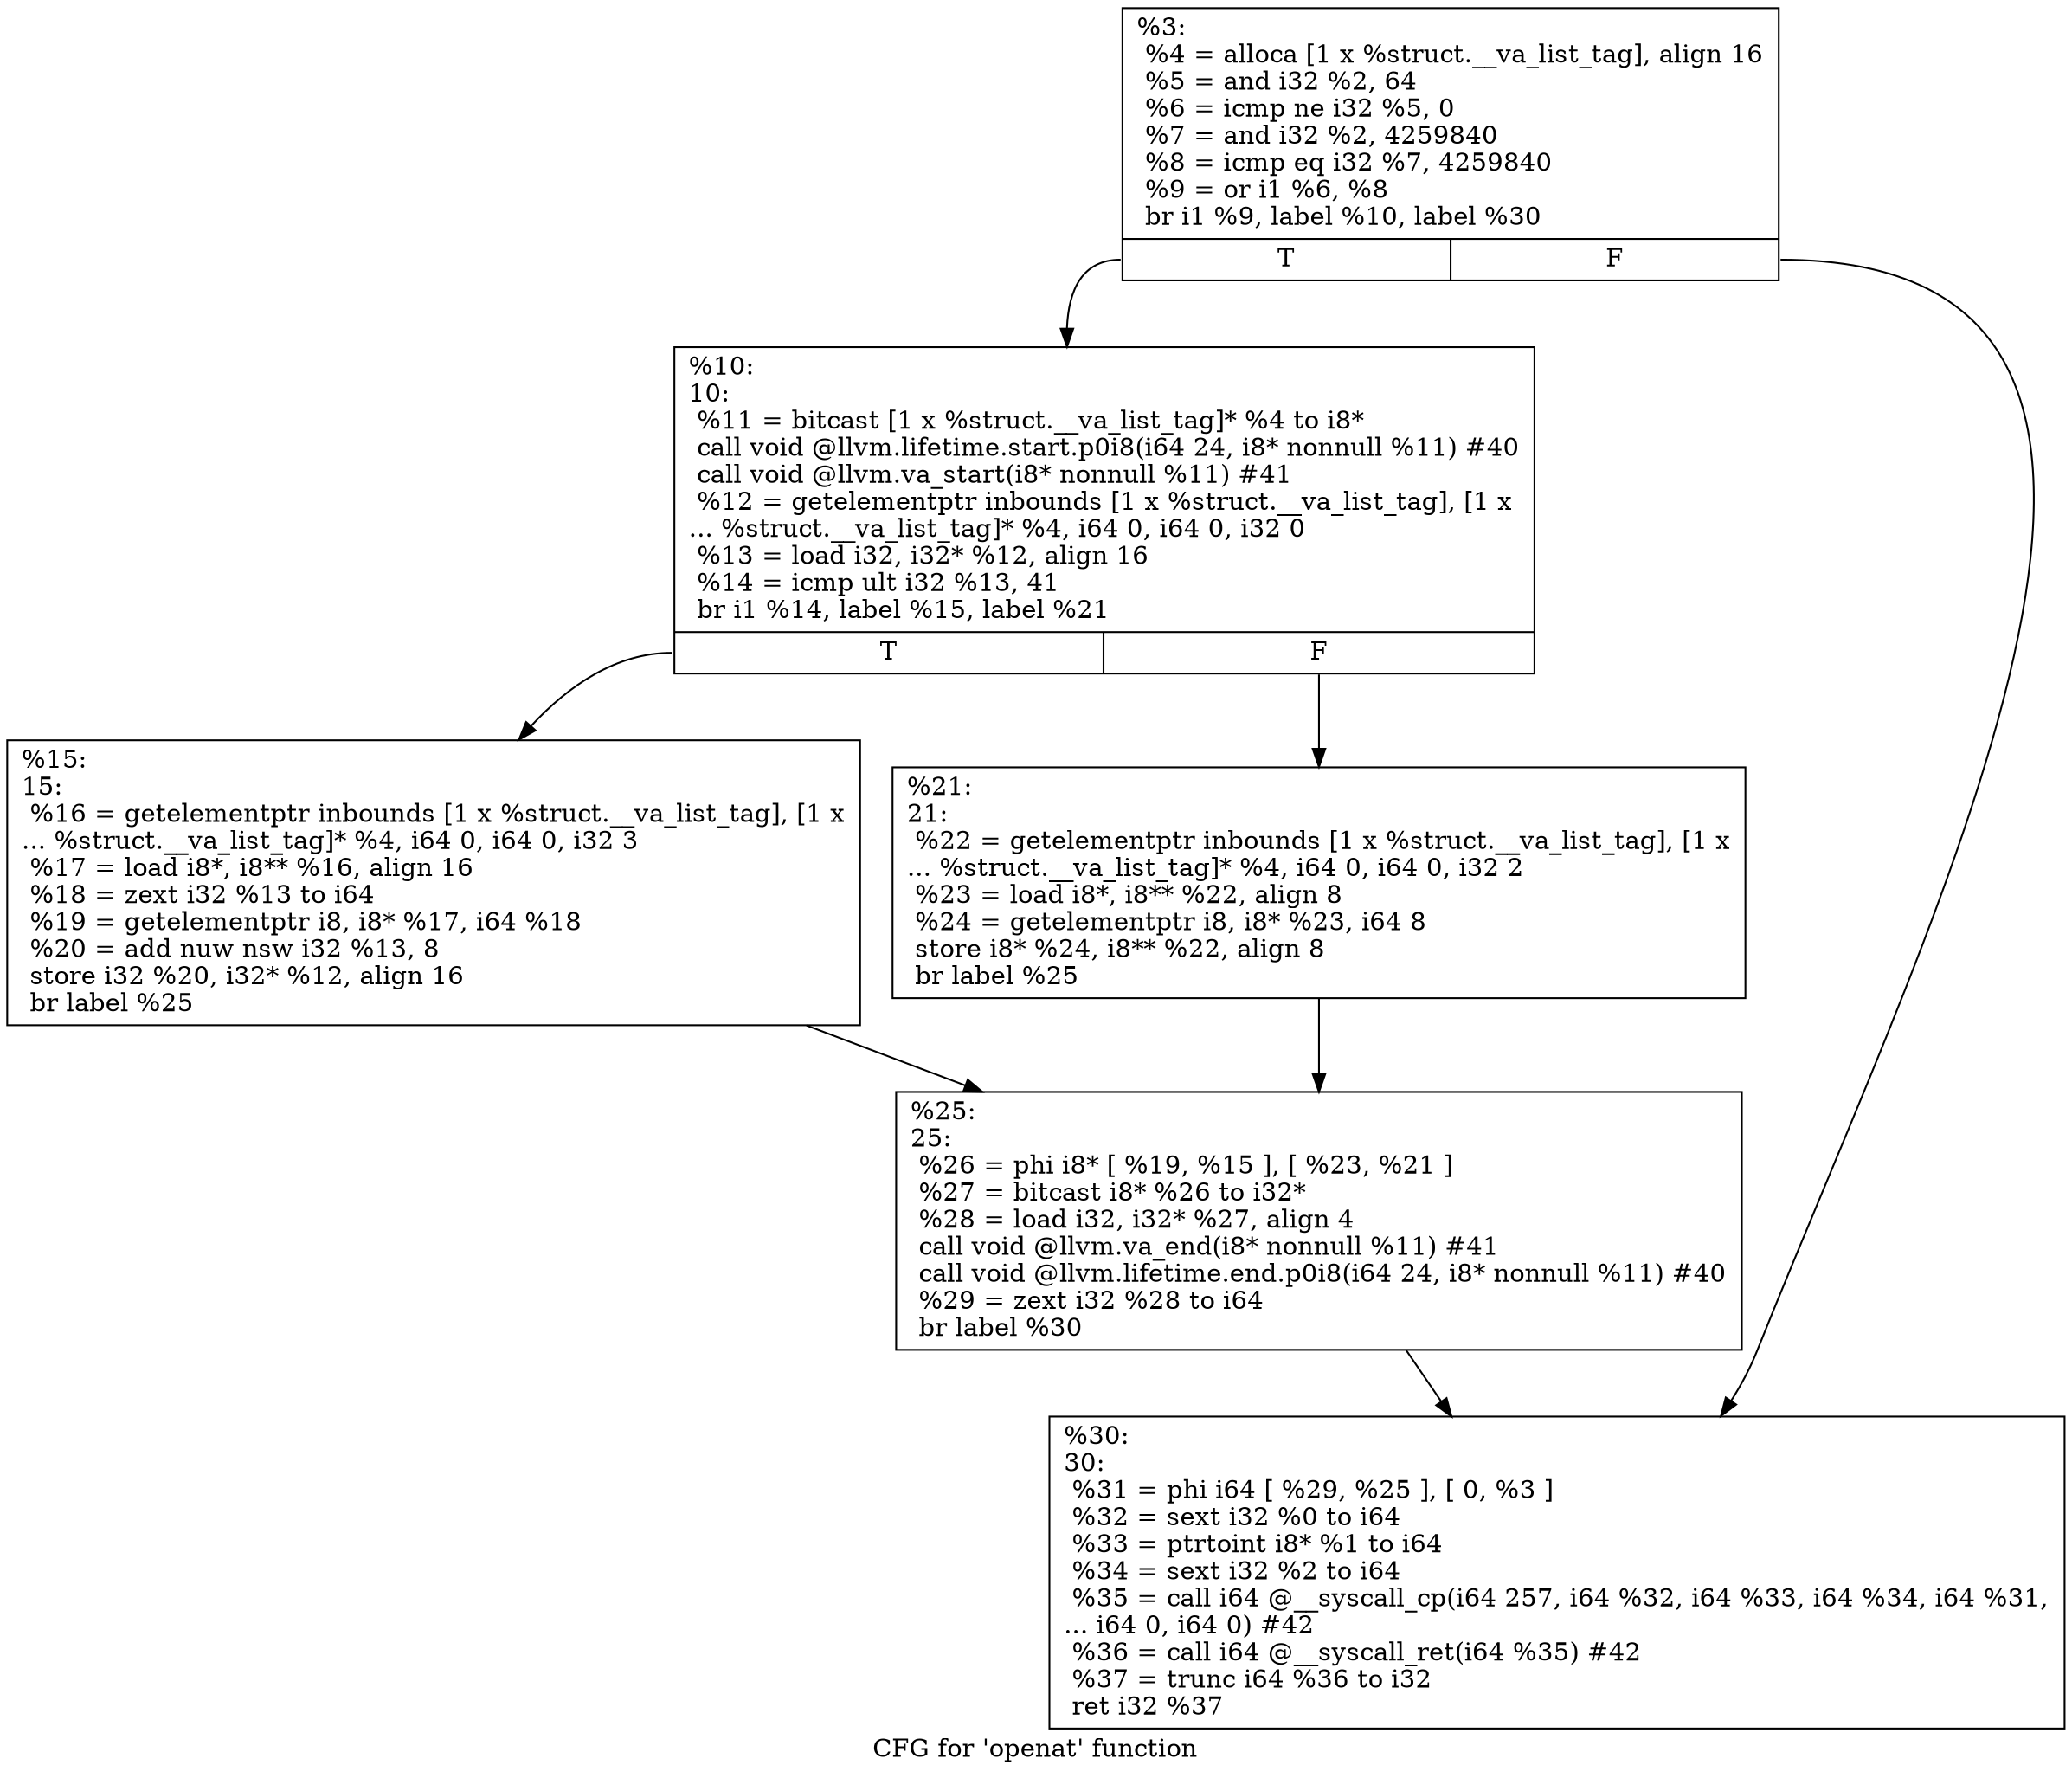 digraph "CFG for 'openat' function" {
	label="CFG for 'openat' function";

	Node0x1d7f9a0 [shape=record,label="{%3:\l  %4 = alloca [1 x %struct.__va_list_tag], align 16\l  %5 = and i32 %2, 64\l  %6 = icmp ne i32 %5, 0\l  %7 = and i32 %2, 4259840\l  %8 = icmp eq i32 %7, 4259840\l  %9 = or i1 %6, %8\l  br i1 %9, label %10, label %30\l|{<s0>T|<s1>F}}"];
	Node0x1d7f9a0:s0 -> Node0x1d7fab0;
	Node0x1d7f9a0:s1 -> Node0x1d7fbf0;
	Node0x1d7fab0 [shape=record,label="{%10:\l10:                                               \l  %11 = bitcast [1 x %struct.__va_list_tag]* %4 to i8*\l  call void @llvm.lifetime.start.p0i8(i64 24, i8* nonnull %11) #40\l  call void @llvm.va_start(i8* nonnull %11) #41\l  %12 = getelementptr inbounds [1 x %struct.__va_list_tag], [1 x\l... %struct.__va_list_tag]* %4, i64 0, i64 0, i32 0\l  %13 = load i32, i32* %12, align 16\l  %14 = icmp ult i32 %13, 41\l  br i1 %14, label %15, label %21\l|{<s0>T|<s1>F}}"];
	Node0x1d7fab0:s0 -> Node0x1d7fb00;
	Node0x1d7fab0:s1 -> Node0x1d7fb50;
	Node0x1d7fb00 [shape=record,label="{%15:\l15:                                               \l  %16 = getelementptr inbounds [1 x %struct.__va_list_tag], [1 x\l... %struct.__va_list_tag]* %4, i64 0, i64 0, i32 3\l  %17 = load i8*, i8** %16, align 16\l  %18 = zext i32 %13 to i64\l  %19 = getelementptr i8, i8* %17, i64 %18\l  %20 = add nuw nsw i32 %13, 8\l  store i32 %20, i32* %12, align 16\l  br label %25\l}"];
	Node0x1d7fb00 -> Node0x1d7fba0;
	Node0x1d7fb50 [shape=record,label="{%21:\l21:                                               \l  %22 = getelementptr inbounds [1 x %struct.__va_list_tag], [1 x\l... %struct.__va_list_tag]* %4, i64 0, i64 0, i32 2\l  %23 = load i8*, i8** %22, align 8\l  %24 = getelementptr i8, i8* %23, i64 8\l  store i8* %24, i8** %22, align 8\l  br label %25\l}"];
	Node0x1d7fb50 -> Node0x1d7fba0;
	Node0x1d7fba0 [shape=record,label="{%25:\l25:                                               \l  %26 = phi i8* [ %19, %15 ], [ %23, %21 ]\l  %27 = bitcast i8* %26 to i32*\l  %28 = load i32, i32* %27, align 4\l  call void @llvm.va_end(i8* nonnull %11) #41\l  call void @llvm.lifetime.end.p0i8(i64 24, i8* nonnull %11) #40\l  %29 = zext i32 %28 to i64\l  br label %30\l}"];
	Node0x1d7fba0 -> Node0x1d7fbf0;
	Node0x1d7fbf0 [shape=record,label="{%30:\l30:                                               \l  %31 = phi i64 [ %29, %25 ], [ 0, %3 ]\l  %32 = sext i32 %0 to i64\l  %33 = ptrtoint i8* %1 to i64\l  %34 = sext i32 %2 to i64\l  %35 = call i64 @__syscall_cp(i64 257, i64 %32, i64 %33, i64 %34, i64 %31,\l... i64 0, i64 0) #42\l  %36 = call i64 @__syscall_ret(i64 %35) #42\l  %37 = trunc i64 %36 to i32\l  ret i32 %37\l}"];
}
